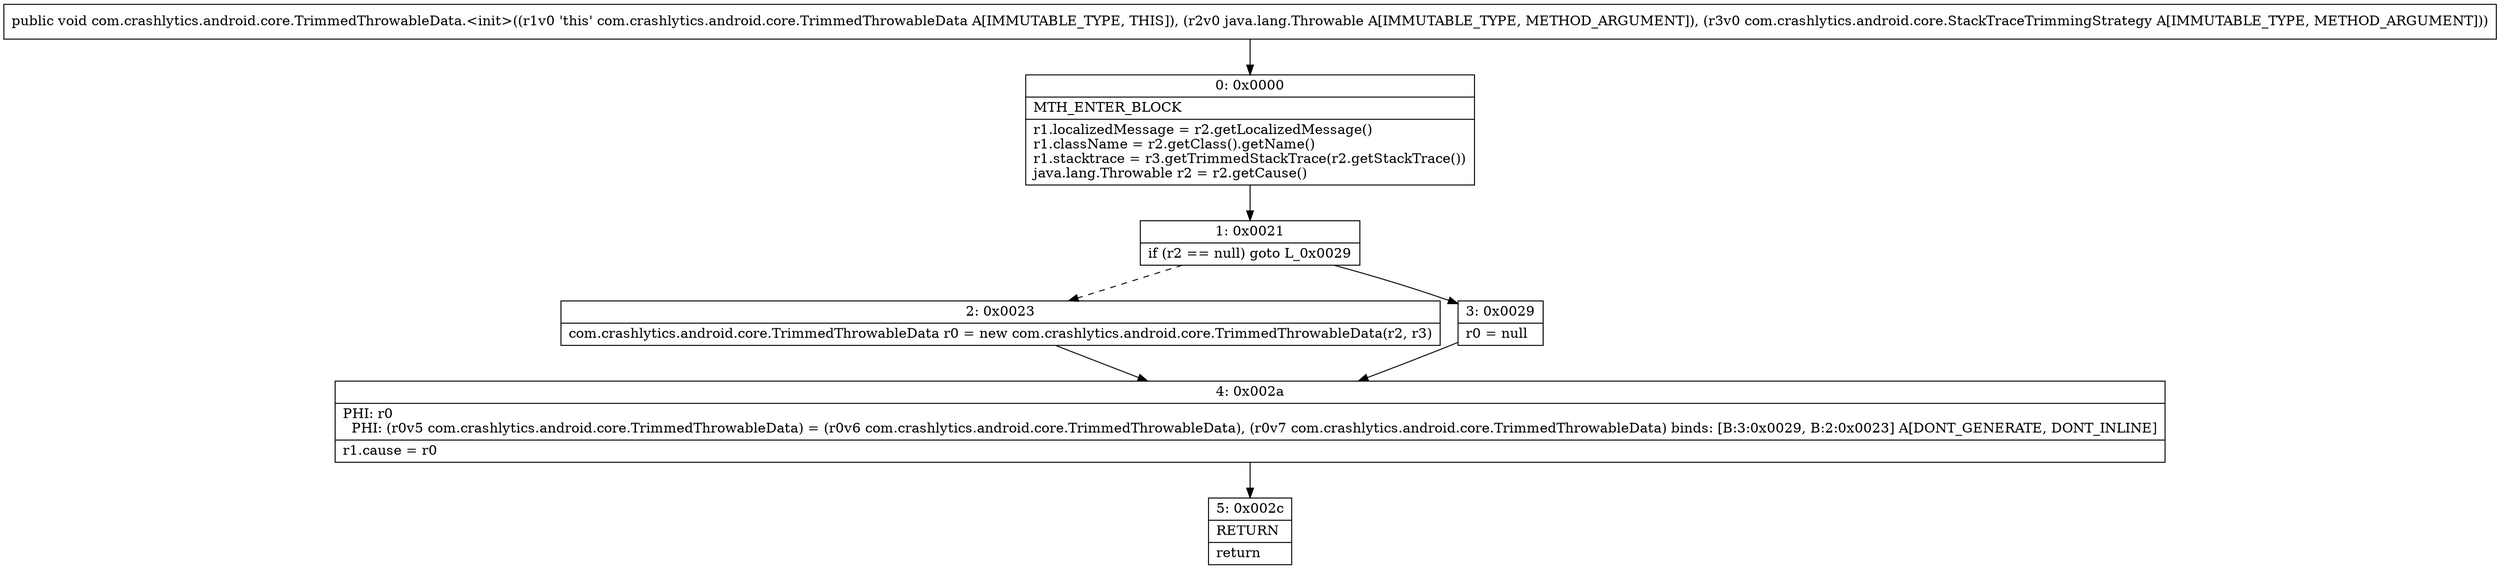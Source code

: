 digraph "CFG forcom.crashlytics.android.core.TrimmedThrowableData.\<init\>(Ljava\/lang\/Throwable;Lcom\/crashlytics\/android\/core\/StackTraceTrimmingStrategy;)V" {
Node_0 [shape=record,label="{0\:\ 0x0000|MTH_ENTER_BLOCK\l|r1.localizedMessage = r2.getLocalizedMessage()\lr1.className = r2.getClass().getName()\lr1.stacktrace = r3.getTrimmedStackTrace(r2.getStackTrace())\ljava.lang.Throwable r2 = r2.getCause()\l}"];
Node_1 [shape=record,label="{1\:\ 0x0021|if (r2 == null) goto L_0x0029\l}"];
Node_2 [shape=record,label="{2\:\ 0x0023|com.crashlytics.android.core.TrimmedThrowableData r0 = new com.crashlytics.android.core.TrimmedThrowableData(r2, r3)\l}"];
Node_3 [shape=record,label="{3\:\ 0x0029|r0 = null\l}"];
Node_4 [shape=record,label="{4\:\ 0x002a|PHI: r0 \l  PHI: (r0v5 com.crashlytics.android.core.TrimmedThrowableData) = (r0v6 com.crashlytics.android.core.TrimmedThrowableData), (r0v7 com.crashlytics.android.core.TrimmedThrowableData) binds: [B:3:0x0029, B:2:0x0023] A[DONT_GENERATE, DONT_INLINE]\l|r1.cause = r0\l}"];
Node_5 [shape=record,label="{5\:\ 0x002c|RETURN\l|return\l}"];
MethodNode[shape=record,label="{public void com.crashlytics.android.core.TrimmedThrowableData.\<init\>((r1v0 'this' com.crashlytics.android.core.TrimmedThrowableData A[IMMUTABLE_TYPE, THIS]), (r2v0 java.lang.Throwable A[IMMUTABLE_TYPE, METHOD_ARGUMENT]), (r3v0 com.crashlytics.android.core.StackTraceTrimmingStrategy A[IMMUTABLE_TYPE, METHOD_ARGUMENT])) }"];
MethodNode -> Node_0;
Node_0 -> Node_1;
Node_1 -> Node_2[style=dashed];
Node_1 -> Node_3;
Node_2 -> Node_4;
Node_3 -> Node_4;
Node_4 -> Node_5;
}


